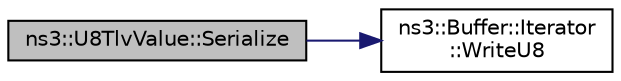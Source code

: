 digraph "ns3::U8TlvValue::Serialize"
{
 // LATEX_PDF_SIZE
  edge [fontname="Helvetica",fontsize="10",labelfontname="Helvetica",labelfontsize="10"];
  node [fontname="Helvetica",fontsize="10",shape=record];
  rankdir="LR";
  Node1 [label="ns3::U8TlvValue::Serialize",height=0.2,width=0.4,color="black", fillcolor="grey75", style="filled", fontcolor="black",tooltip="Serialize to a buffer."];
  Node1 -> Node2 [color="midnightblue",fontsize="10",style="solid",fontname="Helvetica"];
  Node2 [label="ns3::Buffer::Iterator\l::WriteU8",height=0.2,width=0.4,color="black", fillcolor="white", style="filled",URL="$classns3_1_1_buffer_1_1_iterator.html#a3c7bacca6cbb821c9d14fa4626b7ae16",tooltip=" "];
}
